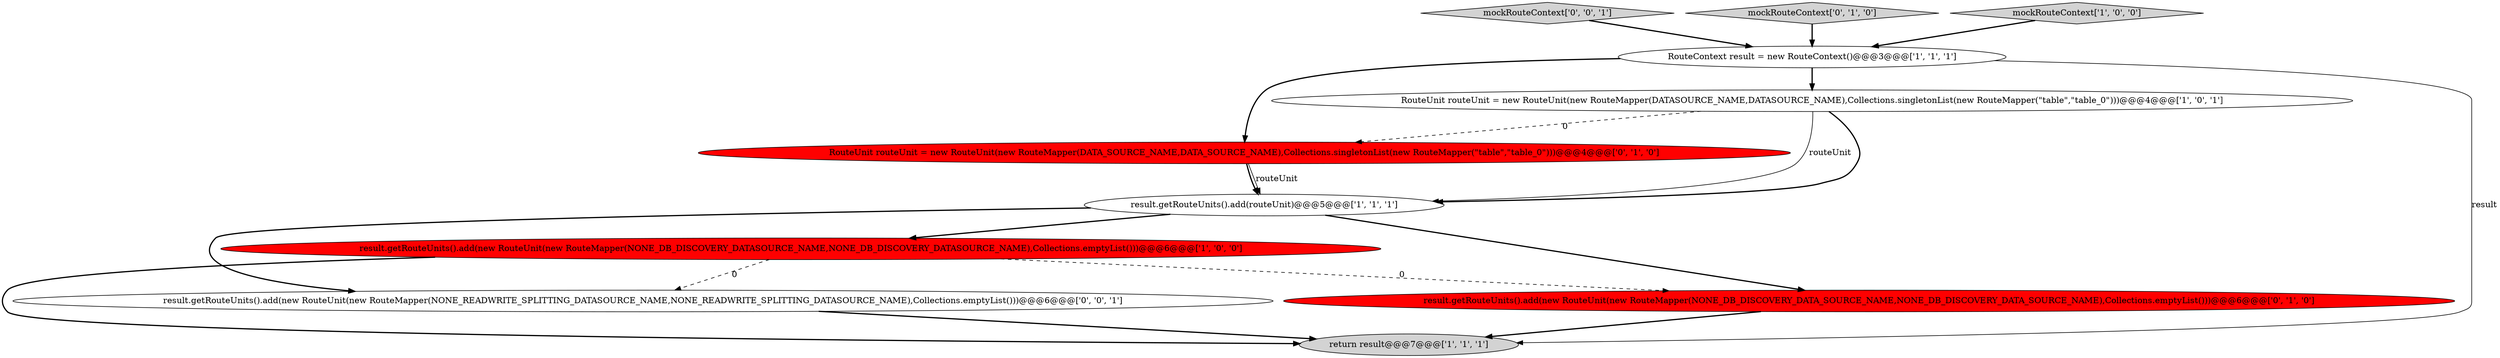 digraph {
9 [style = filled, label = "mockRouteContext['0', '0', '1']", fillcolor = lightgray, shape = diamond image = "AAA0AAABBB3BBB"];
6 [style = filled, label = "result.getRouteUnits().add(new RouteUnit(new RouteMapper(NONE_DB_DISCOVERY_DATA_SOURCE_NAME,NONE_DB_DISCOVERY_DATA_SOURCE_NAME),Collections.emptyList()))@@@6@@@['0', '1', '0']", fillcolor = red, shape = ellipse image = "AAA1AAABBB2BBB"];
4 [style = filled, label = "result.getRouteUnits().add(routeUnit)@@@5@@@['1', '1', '1']", fillcolor = white, shape = ellipse image = "AAA0AAABBB1BBB"];
8 [style = filled, label = "mockRouteContext['0', '1', '0']", fillcolor = lightgray, shape = diamond image = "AAA0AAABBB2BBB"];
2 [style = filled, label = "RouteUnit routeUnit = new RouteUnit(new RouteMapper(DATASOURCE_NAME,DATASOURCE_NAME),Collections.singletonList(new RouteMapper(\"table\",\"table_0\")))@@@4@@@['1', '0', '1']", fillcolor = white, shape = ellipse image = "AAA0AAABBB1BBB"];
1 [style = filled, label = "mockRouteContext['1', '0', '0']", fillcolor = lightgray, shape = diamond image = "AAA0AAABBB1BBB"];
10 [style = filled, label = "result.getRouteUnits().add(new RouteUnit(new RouteMapper(NONE_READWRITE_SPLITTING_DATASOURCE_NAME,NONE_READWRITE_SPLITTING_DATASOURCE_NAME),Collections.emptyList()))@@@6@@@['0', '0', '1']", fillcolor = white, shape = ellipse image = "AAA0AAABBB3BBB"];
0 [style = filled, label = "RouteContext result = new RouteContext()@@@3@@@['1', '1', '1']", fillcolor = white, shape = ellipse image = "AAA0AAABBB1BBB"];
3 [style = filled, label = "return result@@@7@@@['1', '1', '1']", fillcolor = lightgray, shape = ellipse image = "AAA0AAABBB1BBB"];
5 [style = filled, label = "result.getRouteUnits().add(new RouteUnit(new RouteMapper(NONE_DB_DISCOVERY_DATASOURCE_NAME,NONE_DB_DISCOVERY_DATASOURCE_NAME),Collections.emptyList()))@@@6@@@['1', '0', '0']", fillcolor = red, shape = ellipse image = "AAA1AAABBB1BBB"];
7 [style = filled, label = "RouteUnit routeUnit = new RouteUnit(new RouteMapper(DATA_SOURCE_NAME,DATA_SOURCE_NAME),Collections.singletonList(new RouteMapper(\"table\",\"table_0\")))@@@4@@@['0', '1', '0']", fillcolor = red, shape = ellipse image = "AAA1AAABBB2BBB"];
8->0 [style = bold, label=""];
5->3 [style = bold, label=""];
4->10 [style = bold, label=""];
6->3 [style = bold, label=""];
10->3 [style = bold, label=""];
1->0 [style = bold, label=""];
7->4 [style = bold, label=""];
9->0 [style = bold, label=""];
5->6 [style = dashed, label="0"];
5->10 [style = dashed, label="0"];
2->7 [style = dashed, label="0"];
2->4 [style = bold, label=""];
4->5 [style = bold, label=""];
4->6 [style = bold, label=""];
2->4 [style = solid, label="routeUnit"];
7->4 [style = solid, label="routeUnit"];
0->2 [style = bold, label=""];
0->7 [style = bold, label=""];
0->3 [style = solid, label="result"];
}
